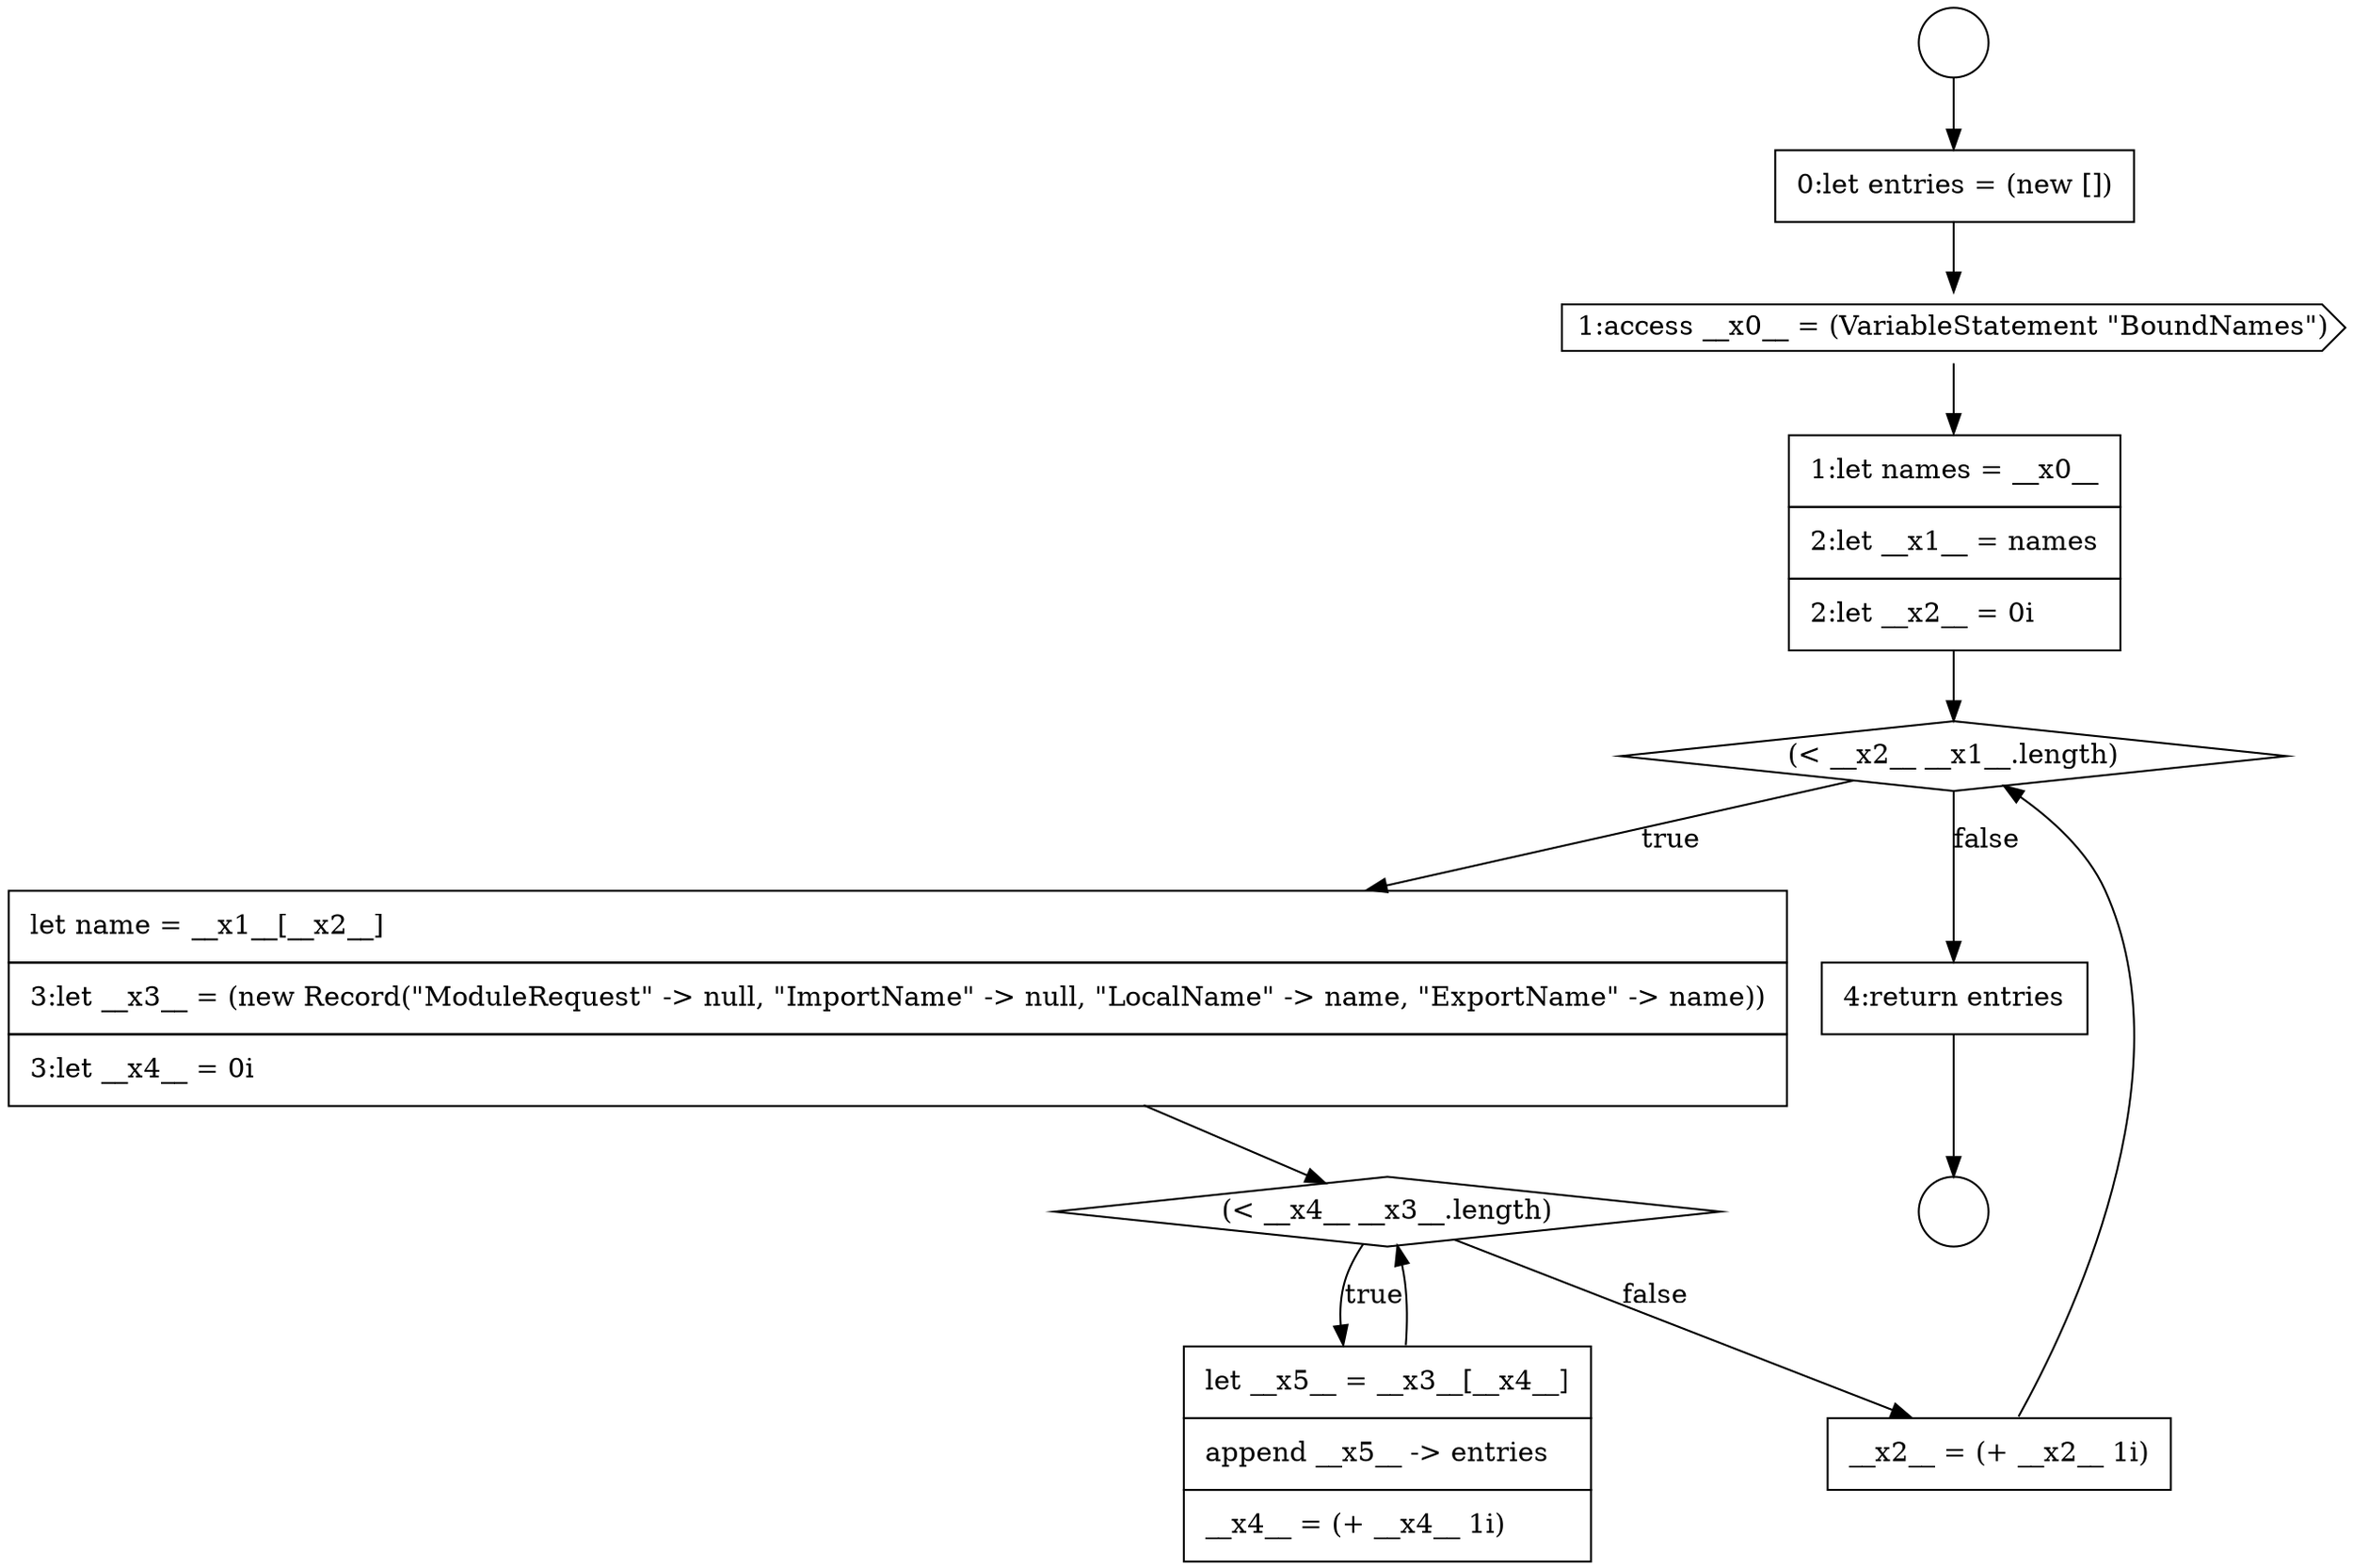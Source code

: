 digraph {
  node9818 [shape=none, margin=0, label=<<font color="black">
    <table border="0" cellborder="1" cellspacing="0" cellpadding="10">
      <tr><td align="left">1:let names = __x0__</td></tr>
      <tr><td align="left">2:let __x1__ = names</td></tr>
      <tr><td align="left">2:let __x2__ = 0i</td></tr>
    </table>
  </font>> color="black" fillcolor="white" style=filled]
  node9822 [shape=none, margin=0, label=<<font color="black">
    <table border="0" cellborder="1" cellspacing="0" cellpadding="10">
      <tr><td align="left">let __x5__ = __x3__[__x4__]</td></tr>
      <tr><td align="left">append __x5__ -&gt; entries</td></tr>
      <tr><td align="left">__x4__ = (+ __x4__ 1i)</td></tr>
    </table>
  </font>> color="black" fillcolor="white" style=filled]
  node9817 [shape=cds, label=<<font color="black">1:access __x0__ = (VariableStatement &quot;BoundNames&quot;)</font>> color="black" fillcolor="white" style=filled]
  node9814 [shape=circle label=" " color="black" fillcolor="white" style=filled]
  node9821 [shape=diamond, label=<<font color="black">(&lt; __x4__ __x3__.length)</font>> color="black" fillcolor="white" style=filled]
  node9820 [shape=none, margin=0, label=<<font color="black">
    <table border="0" cellborder="1" cellspacing="0" cellpadding="10">
      <tr><td align="left">let name = __x1__[__x2__]</td></tr>
      <tr><td align="left">3:let __x3__ = (new Record(&quot;ModuleRequest&quot; -&gt; null, &quot;ImportName&quot; -&gt; null, &quot;LocalName&quot; -&gt; name, &quot;ExportName&quot; -&gt; name))</td></tr>
      <tr><td align="left">3:let __x4__ = 0i</td></tr>
    </table>
  </font>> color="black" fillcolor="white" style=filled]
  node9815 [shape=circle label=" " color="black" fillcolor="white" style=filled]
  node9819 [shape=diamond, label=<<font color="black">(&lt; __x2__ __x1__.length)</font>> color="black" fillcolor="white" style=filled]
  node9824 [shape=none, margin=0, label=<<font color="black">
    <table border="0" cellborder="1" cellspacing="0" cellpadding="10">
      <tr><td align="left">4:return entries</td></tr>
    </table>
  </font>> color="black" fillcolor="white" style=filled]
  node9823 [shape=none, margin=0, label=<<font color="black">
    <table border="0" cellborder="1" cellspacing="0" cellpadding="10">
      <tr><td align="left">__x2__ = (+ __x2__ 1i)</td></tr>
    </table>
  </font>> color="black" fillcolor="white" style=filled]
  node9816 [shape=none, margin=0, label=<<font color="black">
    <table border="0" cellborder="1" cellspacing="0" cellpadding="10">
      <tr><td align="left">0:let entries = (new [])</td></tr>
    </table>
  </font>> color="black" fillcolor="white" style=filled]
  node9821 -> node9822 [label=<<font color="black">true</font>> color="black"]
  node9821 -> node9823 [label=<<font color="black">false</font>> color="black"]
  node9824 -> node9815 [ color="black"]
  node9818 -> node9819 [ color="black"]
  node9814 -> node9816 [ color="black"]
  node9823 -> node9819 [ color="black"]
  node9816 -> node9817 [ color="black"]
  node9817 -> node9818 [ color="black"]
  node9820 -> node9821 [ color="black"]
  node9822 -> node9821 [ color="black"]
  node9819 -> node9820 [label=<<font color="black">true</font>> color="black"]
  node9819 -> node9824 [label=<<font color="black">false</font>> color="black"]
}

